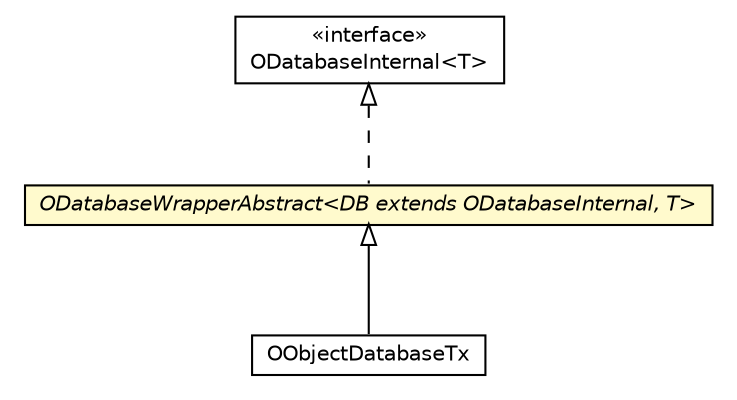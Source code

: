 #!/usr/local/bin/dot
#
# Class diagram 
# Generated by UMLGraph version R5_6-24-gf6e263 (http://www.umlgraph.org/)
#

digraph G {
	edge [fontname="Helvetica",fontsize=10,labelfontname="Helvetica",labelfontsize=10];
	node [fontname="Helvetica",fontsize=10,shape=plaintext];
	nodesep=0.25;
	ranksep=0.5;
	// com.orientechnologies.orient.core.db.ODatabaseWrapperAbstract<DB extends com.orientechnologies.orient.core.db.ODatabaseInternal, T>
	c2787999 [label=<<table title="com.orientechnologies.orient.core.db.ODatabaseWrapperAbstract" border="0" cellborder="1" cellspacing="0" cellpadding="2" port="p" bgcolor="lemonChiffon" href="./ODatabaseWrapperAbstract.html">
		<tr><td><table border="0" cellspacing="0" cellpadding="1">
<tr><td align="center" balign="center"><font face="Helvetica-Oblique"> ODatabaseWrapperAbstract&lt;DB extends ODatabaseInternal, T&gt; </font></td></tr>
		</table></td></tr>
		</table>>, URL="./ODatabaseWrapperAbstract.html", fontname="Helvetica", fontcolor="black", fontsize=10.0];
	// com.orientechnologies.orient.core.db.ODatabaseInternal<T>
	c2788005 [label=<<table title="com.orientechnologies.orient.core.db.ODatabaseInternal" border="0" cellborder="1" cellspacing="0" cellpadding="2" port="p" href="./ODatabaseInternal.html">
		<tr><td><table border="0" cellspacing="0" cellpadding="1">
<tr><td align="center" balign="center"> &#171;interface&#187; </td></tr>
<tr><td align="center" balign="center"> ODatabaseInternal&lt;T&gt; </td></tr>
		</table></td></tr>
		</table>>, URL="./ODatabaseInternal.html", fontname="Helvetica", fontcolor="black", fontsize=10.0];
	// com.orientechnologies.orient.object.db.OObjectDatabaseTx
	c2789807 [label=<<table title="com.orientechnologies.orient.object.db.OObjectDatabaseTx" border="0" cellborder="1" cellspacing="0" cellpadding="2" port="p" href="../../object/db/OObjectDatabaseTx.html">
		<tr><td><table border="0" cellspacing="0" cellpadding="1">
<tr><td align="center" balign="center"> OObjectDatabaseTx </td></tr>
		</table></td></tr>
		</table>>, URL="../../object/db/OObjectDatabaseTx.html", fontname="Helvetica", fontcolor="black", fontsize=10.0];
	//com.orientechnologies.orient.core.db.ODatabaseWrapperAbstract<DB extends com.orientechnologies.orient.core.db.ODatabaseInternal, T> implements com.orientechnologies.orient.core.db.ODatabaseInternal<T>
	c2788005:p -> c2787999:p [dir=back,arrowtail=empty,style=dashed];
	//com.orientechnologies.orient.object.db.OObjectDatabaseTx extends com.orientechnologies.orient.core.db.ODatabaseWrapperAbstract<com.orientechnologies.orient.core.db.ODatabaseDocumentInternal, java.lang.Object>
	c2787999:p -> c2789807:p [dir=back,arrowtail=empty];
}

